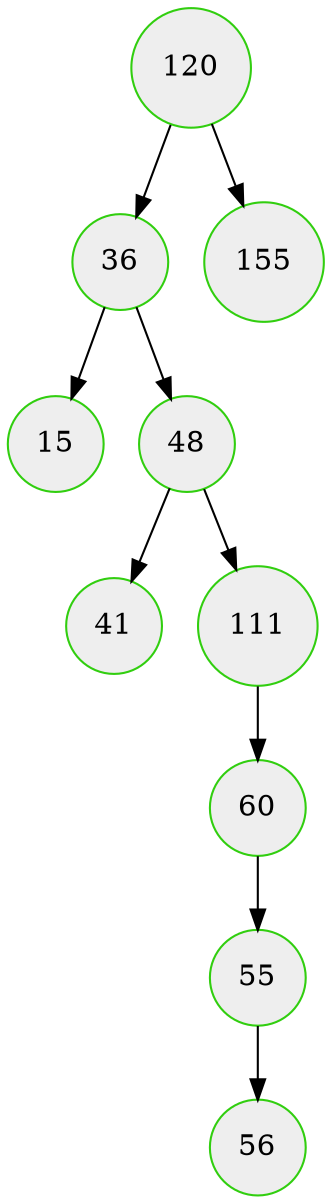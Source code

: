 digraph G{
	node[shape = circle]
	node[style = filled]
	node[fillcolor = "#EEEEEE"]
	node[color = "#31CEFG"]
	120 -> 36
	120 -> 155
	36 -> 15
	36 -> 48
	48 -> 41
	48 -> 111
	111 -> 60
	60 -> 55
	55 -> 56

}
